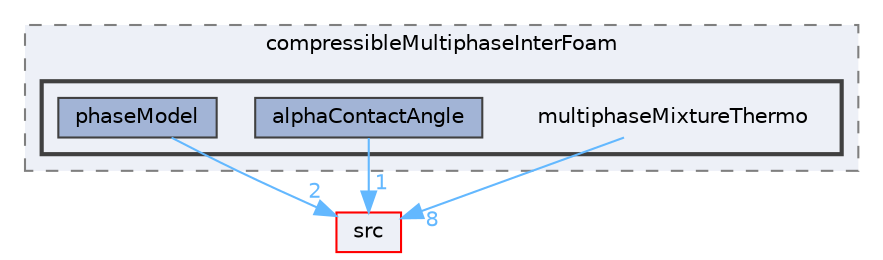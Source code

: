 digraph "applications/solvers/multiphase/compressibleMultiphaseInterFoam/multiphaseMixtureThermo"
{
 // LATEX_PDF_SIZE
  bgcolor="transparent";
  edge [fontname=Helvetica,fontsize=10,labelfontname=Helvetica,labelfontsize=10];
  node [fontname=Helvetica,fontsize=10,shape=box,height=0.2,width=0.4];
  compound=true
  subgraph clusterdir_75bd1829166ce4d491db72d27f90896f {
    graph [ bgcolor="#edf0f7", pencolor="grey50", label="compressibleMultiphaseInterFoam", fontname=Helvetica,fontsize=10 style="filled,dashed", URL="dir_75bd1829166ce4d491db72d27f90896f.html",tooltip=""]
  subgraph clusterdir_4d5f0f5b5dec621b48f4410ade9ffff5 {
    graph [ bgcolor="#edf0f7", pencolor="grey25", label="", fontname=Helvetica,fontsize=10 style="filled,bold", URL="dir_4d5f0f5b5dec621b48f4410ade9ffff5.html",tooltip=""]
    dir_4d5f0f5b5dec621b48f4410ade9ffff5 [shape=plaintext, label="multiphaseMixtureThermo"];
  dir_f34d4c54300c823100407345aec3ed97 [label="alphaContactAngle", fillcolor="#a2b4d6", color="grey25", style="filled", URL="dir_f34d4c54300c823100407345aec3ed97.html",tooltip=""];
  dir_35fee6bdd439117af09bfc2aa45fa1c6 [label="phaseModel", fillcolor="#a2b4d6", color="grey25", style="filled", URL="dir_35fee6bdd439117af09bfc2aa45fa1c6.html",tooltip=""];
  }
  }
  dir_68267d1309a1af8e8297ef4c3efbcdba [label="src", fillcolor="#edf0f7", color="red", style="filled", URL="dir_68267d1309a1af8e8297ef4c3efbcdba.html",tooltip=""];
  dir_4d5f0f5b5dec621b48f4410ade9ffff5->dir_68267d1309a1af8e8297ef4c3efbcdba [headlabel="8", labeldistance=1.5 headhref="dir_002491_003729.html" href="dir_002491_003729.html" color="steelblue1" fontcolor="steelblue1"];
  dir_f34d4c54300c823100407345aec3ed97->dir_68267d1309a1af8e8297ef4c3efbcdba [headlabel="1", labeldistance=1.5 headhref="dir_000083_003729.html" href="dir_000083_003729.html" color="steelblue1" fontcolor="steelblue1"];
  dir_35fee6bdd439117af09bfc2aa45fa1c6->dir_68267d1309a1af8e8297ef4c3efbcdba [headlabel="2", labeldistance=1.5 headhref="dir_002890_003729.html" href="dir_002890_003729.html" color="steelblue1" fontcolor="steelblue1"];
}
